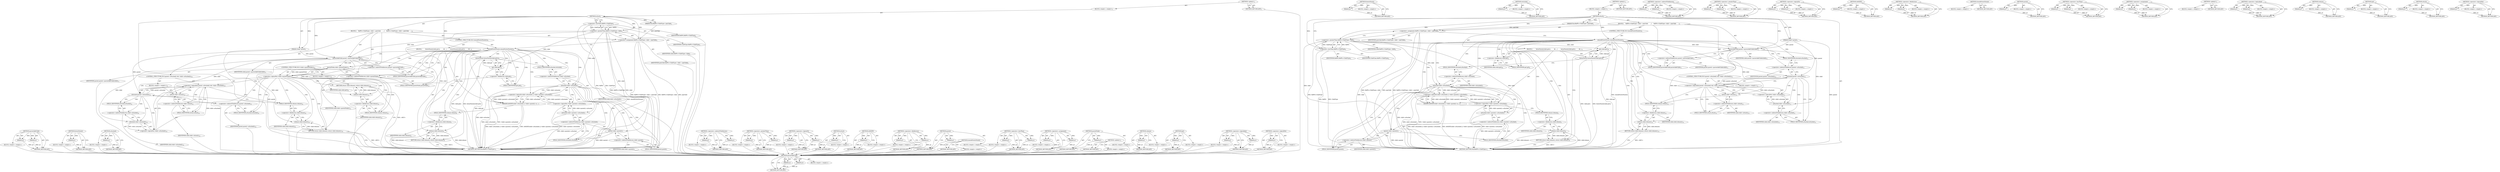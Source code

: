digraph "&lt;operator&gt;.logicalNot" {
vulnerable_152 [label=<(METHOD,parserAddChild)>];
vulnerable_153 [label=<(PARAM,p1)>];
vulnerable_154 [label=<(PARAM,p2)>];
vulnerable_155 [label=<(BLOCK,&lt;empty&gt;,&lt;empty&gt;)>];
vulnerable_156 [label=<(METHOD_RETURN,ANY)>];
vulnerable_109 [label=<(METHOD,fosterParent)>];
vulnerable_110 [label=<(PARAM,p1)>];
vulnerable_111 [label=<(BLOCK,&lt;empty&gt;,&lt;empty&gt;)>];
vulnerable_112 [label=<(METHOD_RETURN,ANY)>];
vulnerable_131 [label=<(METHOD,attached)>];
vulnerable_132 [label=<(PARAM,p1)>];
vulnerable_133 [label=<(BLOCK,&lt;empty&gt;,&lt;empty&gt;)>];
vulnerable_134 [label=<(METHOD_RETURN,ANY)>];
vulnerable_6 [label=<(METHOD,&lt;global&gt;)<SUB>1</SUB>>];
vulnerable_7 [label=<(BLOCK,&lt;empty&gt;,&lt;empty&gt;)<SUB>1</SUB>>];
vulnerable_8 [label=<(METHOD,attach)<SUB>1</SUB>>];
vulnerable_9 [label=<(PARAM,Node* parent)<SUB>1</SUB>>];
vulnerable_10 [label=<(PARAM,PassRefPtr&lt;ChildType&gt; prpChild)<SUB>1</SUB>>];
vulnerable_11 [label=<(BLOCK,{
    RefPtr&lt;ChildType&gt; child = prpChild;

    ...,{
    RefPtr&lt;ChildType&gt; child = prpChild;

    ...)<SUB>2</SUB>>];
vulnerable_12 [label=<(&lt;operator&gt;.assignment,RefPtr&lt;ChildType&gt; child = prpChild)<SUB>3</SUB>>];
vulnerable_13 [label=<(&lt;operator&gt;.greaterThan,RefPtr&lt;ChildType&gt; child)<SUB>3</SUB>>];
vulnerable_14 [label=<(&lt;operator&gt;.lessThan,RefPtr&lt;ChildType)<SUB>3</SUB>>];
vulnerable_15 [label=<(IDENTIFIER,RefPtr,RefPtr&lt;ChildType)<SUB>3</SUB>>];
vulnerable_16 [label=<(IDENTIFIER,ChildType,RefPtr&lt;ChildType)<SUB>3</SUB>>];
vulnerable_17 [label=<(IDENTIFIER,child,RefPtr&lt;ChildType&gt; child)<SUB>3</SUB>>];
vulnerable_18 [label=<(IDENTIFIER,prpChild,RefPtr&lt;ChildType&gt; child = prpChild)<SUB>3</SUB>>];
vulnerable_19 [label=<(CONTROL_STRUCTURE,IF,if (shouldFosterParent()))<SUB>5</SUB>>];
vulnerable_20 [label=<(shouldFosterParent,shouldFosterParent())<SUB>5</SUB>>];
vulnerable_21 [label=<(BLOCK,{
        fosterParent(child.get());
        AS...,{
        fosterParent(child.get());
        AS...)<SUB>5</SUB>>];
vulnerable_22 [label=<(fosterParent,fosterParent(child.get()))<SUB>6</SUB>>];
vulnerable_23 [label=<(get,child.get())<SUB>6</SUB>>];
vulnerable_24 [label=<(&lt;operator&gt;.fieldAccess,child.get)<SUB>6</SUB>>];
vulnerable_25 [label=<(IDENTIFIER,child,child.get())<SUB>6</SUB>>];
vulnerable_26 [label=<(FIELD_IDENTIFIER,get,get)<SUB>6</SUB>>];
vulnerable_27 [label=<(ASSERT,ASSERT(child-&gt;attached() || !child-&gt;parent()-&gt;a...)<SUB>7</SUB>>];
vulnerable_28 [label=<(&lt;operator&gt;.logicalOr,child-&gt;attached() || !child-&gt;parent()-&gt;attached())<SUB>7</SUB>>];
vulnerable_29 [label=<(attached,child-&gt;attached())<SUB>7</SUB>>];
vulnerable_30 [label=<(&lt;operator&gt;.indirectFieldAccess,child-&gt;attached)<SUB>7</SUB>>];
vulnerable_31 [label=<(IDENTIFIER,child,child-&gt;attached())<SUB>7</SUB>>];
vulnerable_32 [label=<(FIELD_IDENTIFIER,attached,attached)<SUB>7</SUB>>];
vulnerable_33 [label=<(&lt;operator&gt;.logicalNot,!child-&gt;parent()-&gt;attached())<SUB>7</SUB>>];
vulnerable_34 [label=<(attached,child-&gt;parent()-&gt;attached())<SUB>7</SUB>>];
vulnerable_35 [label=<(&lt;operator&gt;.indirectFieldAccess,child-&gt;parent()-&gt;attached)<SUB>7</SUB>>];
vulnerable_36 [label=<(parent,child-&gt;parent())<SUB>7</SUB>>];
vulnerable_37 [label=<(&lt;operator&gt;.indirectFieldAccess,child-&gt;parent)<SUB>7</SUB>>];
vulnerable_38 [label=<(IDENTIFIER,child,child-&gt;parent())<SUB>7</SUB>>];
vulnerable_39 [label=<(FIELD_IDENTIFIER,parent,parent)<SUB>7</SUB>>];
vulnerable_40 [label=<(FIELD_IDENTIFIER,attached,attached)<SUB>7</SUB>>];
vulnerable_41 [label=<(RETURN,return child.release();,return child.release();)<SUB>8</SUB>>];
vulnerable_42 [label=<(release,child.release())<SUB>8</SUB>>];
vulnerable_43 [label=<(&lt;operator&gt;.fieldAccess,child.release)<SUB>8</SUB>>];
vulnerable_44 [label=<(IDENTIFIER,child,child.release())<SUB>8</SUB>>];
vulnerable_45 [label=<(FIELD_IDENTIFIER,release,release)<SUB>8</SUB>>];
vulnerable_46 [label=<(parserAddChild,parent-&gt;parserAddChild(child))<SUB>11</SUB>>];
vulnerable_47 [label=<(&lt;operator&gt;.indirectFieldAccess,parent-&gt;parserAddChild)<SUB>11</SUB>>];
vulnerable_48 [label=<(IDENTIFIER,parent,parent-&gt;parserAddChild(child))<SUB>11</SUB>>];
vulnerable_49 [label=<(FIELD_IDENTIFIER,parserAddChild,parserAddChild)<SUB>11</SUB>>];
vulnerable_50 [label=<(IDENTIFIER,child,parent-&gt;parserAddChild(child))<SUB>11</SUB>>];
vulnerable_51 [label=<(CONTROL_STRUCTURE,IF,if (parent-&gt;attached() &amp;&amp; !child-&gt;attached()))<SUB>12</SUB>>];
vulnerable_52 [label=<(&lt;operator&gt;.logicalAnd,parent-&gt;attached() &amp;&amp; !child-&gt;attached())<SUB>12</SUB>>];
vulnerable_53 [label=<(attached,parent-&gt;attached())<SUB>12</SUB>>];
vulnerable_54 [label=<(&lt;operator&gt;.indirectFieldAccess,parent-&gt;attached)<SUB>12</SUB>>];
vulnerable_55 [label=<(IDENTIFIER,parent,parent-&gt;attached())<SUB>12</SUB>>];
vulnerable_56 [label=<(FIELD_IDENTIFIER,attached,attached)<SUB>12</SUB>>];
vulnerable_57 [label=<(&lt;operator&gt;.logicalNot,!child-&gt;attached())<SUB>12</SUB>>];
vulnerable_58 [label=<(attached,child-&gt;attached())<SUB>12</SUB>>];
vulnerable_59 [label=<(&lt;operator&gt;.indirectFieldAccess,child-&gt;attached)<SUB>12</SUB>>];
vulnerable_60 [label=<(IDENTIFIER,child,child-&gt;attached())<SUB>12</SUB>>];
vulnerable_61 [label=<(FIELD_IDENTIFIER,attached,attached)<SUB>12</SUB>>];
vulnerable_62 [label=<(BLOCK,&lt;empty&gt;,&lt;empty&gt;)<SUB>13</SUB>>];
vulnerable_63 [label=<(attach,child-&gt;attach())<SUB>13</SUB>>];
vulnerable_64 [label=<(&lt;operator&gt;.indirectFieldAccess,child-&gt;attach)<SUB>13</SUB>>];
vulnerable_65 [label=<(IDENTIFIER,child,child-&gt;attach())<SUB>13</SUB>>];
vulnerable_66 [label=<(FIELD_IDENTIFIER,attach,attach)<SUB>13</SUB>>];
vulnerable_67 [label=<(RETURN,return child.release();,return child.release();)<SUB>14</SUB>>];
vulnerable_68 [label=<(release,child.release())<SUB>14</SUB>>];
vulnerable_69 [label=<(&lt;operator&gt;.fieldAccess,child.release)<SUB>14</SUB>>];
vulnerable_70 [label=<(IDENTIFIER,child,child.release())<SUB>14</SUB>>];
vulnerable_71 [label=<(FIELD_IDENTIFIER,release,release)<SUB>14</SUB>>];
vulnerable_72 [label=<(METHOD_RETURN,PassRefPtr&lt;ChildType&gt;)<SUB>1</SUB>>];
vulnerable_74 [label=<(METHOD_RETURN,ANY)<SUB>1</SUB>>];
vulnerable_135 [label=<(METHOD,&lt;operator&gt;.indirectFieldAccess)>];
vulnerable_136 [label=<(PARAM,p1)>];
vulnerable_137 [label=<(PARAM,p2)>];
vulnerable_138 [label=<(BLOCK,&lt;empty&gt;,&lt;empty&gt;)>];
vulnerable_139 [label=<(METHOD_RETURN,ANY)>];
vulnerable_96 [label=<(METHOD,&lt;operator&gt;.greaterThan)>];
vulnerable_97 [label=<(PARAM,p1)>];
vulnerable_98 [label=<(PARAM,p2)>];
vulnerable_99 [label=<(BLOCK,&lt;empty&gt;,&lt;empty&gt;)>];
vulnerable_100 [label=<(METHOD_RETURN,ANY)>];
vulnerable_126 [label=<(METHOD,&lt;operator&gt;.logicalOr)>];
vulnerable_127 [label=<(PARAM,p1)>];
vulnerable_128 [label=<(PARAM,p2)>];
vulnerable_129 [label=<(BLOCK,&lt;empty&gt;,&lt;empty&gt;)>];
vulnerable_130 [label=<(METHOD_RETURN,ANY)>];
vulnerable_122 [label=<(METHOD,ASSERT)>];
vulnerable_123 [label=<(PARAM,p1)>];
vulnerable_124 [label=<(BLOCK,&lt;empty&gt;,&lt;empty&gt;)>];
vulnerable_125 [label=<(METHOD_RETURN,ANY)>];
vulnerable_117 [label=<(METHOD,&lt;operator&gt;.fieldAccess)>];
vulnerable_118 [label=<(PARAM,p1)>];
vulnerable_119 [label=<(PARAM,p2)>];
vulnerable_120 [label=<(BLOCK,&lt;empty&gt;,&lt;empty&gt;)>];
vulnerable_121 [label=<(METHOD_RETURN,ANY)>];
vulnerable_106 [label=<(METHOD,shouldFosterParent)>];
vulnerable_107 [label=<(BLOCK,&lt;empty&gt;,&lt;empty&gt;)>];
vulnerable_108 [label=<(METHOD_RETURN,ANY)>];
vulnerable_144 [label=<(METHOD,parent)>];
vulnerable_145 [label=<(PARAM,p1)>];
vulnerable_146 [label=<(BLOCK,&lt;empty&gt;,&lt;empty&gt;)>];
vulnerable_147 [label=<(METHOD_RETURN,ANY)>];
vulnerable_101 [label=<(METHOD,&lt;operator&gt;.lessThan)>];
vulnerable_102 [label=<(PARAM,p1)>];
vulnerable_103 [label=<(PARAM,p2)>];
vulnerable_104 [label=<(BLOCK,&lt;empty&gt;,&lt;empty&gt;)>];
vulnerable_105 [label=<(METHOD_RETURN,ANY)>];
vulnerable_91 [label=<(METHOD,&lt;operator&gt;.assignment)>];
vulnerable_92 [label=<(PARAM,p1)>];
vulnerable_93 [label=<(PARAM,p2)>];
vulnerable_94 [label=<(BLOCK,&lt;empty&gt;,&lt;empty&gt;)>];
vulnerable_95 [label=<(METHOD_RETURN,ANY)>];
vulnerable_85 [label=<(METHOD,&lt;global&gt;)<SUB>1</SUB>>];
vulnerable_86 [label=<(BLOCK,&lt;empty&gt;,&lt;empty&gt;)>];
vulnerable_87 [label=<(METHOD_RETURN,ANY)>];
vulnerable_157 [label=<(METHOD,&lt;operator&gt;.logicalAnd)>];
vulnerable_158 [label=<(PARAM,p1)>];
vulnerable_159 [label=<(PARAM,p2)>];
vulnerable_160 [label=<(BLOCK,&lt;empty&gt;,&lt;empty&gt;)>];
vulnerable_161 [label=<(METHOD_RETURN,ANY)>];
vulnerable_148 [label=<(METHOD,release)>];
vulnerable_149 [label=<(PARAM,p1)>];
vulnerable_150 [label=<(BLOCK,&lt;empty&gt;,&lt;empty&gt;)>];
vulnerable_151 [label=<(METHOD_RETURN,ANY)>];
vulnerable_113 [label=<(METHOD,get)>];
vulnerable_114 [label=<(PARAM,p1)>];
vulnerable_115 [label=<(BLOCK,&lt;empty&gt;,&lt;empty&gt;)>];
vulnerable_116 [label=<(METHOD_RETURN,ANY)>];
vulnerable_162 [label=<(METHOD,attach)>];
vulnerable_163 [label=<(PARAM,p1)>];
vulnerable_164 [label=<(BLOCK,&lt;empty&gt;,&lt;empty&gt;)>];
vulnerable_165 [label=<(METHOD_RETURN,ANY)>];
vulnerable_140 [label=<(METHOD,&lt;operator&gt;.logicalNot)>];
vulnerable_141 [label=<(PARAM,p1)>];
vulnerable_142 [label=<(BLOCK,&lt;empty&gt;,&lt;empty&gt;)>];
vulnerable_143 [label=<(METHOD_RETURN,ANY)>];
fixed_164 [label=<(METHOD,parserAddChild)>];
fixed_165 [label=<(PARAM,p1)>];
fixed_166 [label=<(PARAM,p2)>];
fixed_167 [label=<(BLOCK,&lt;empty&gt;,&lt;empty&gt;)>];
fixed_168 [label=<(METHOD_RETURN,ANY)>];
fixed_121 [label=<(METHOD,fosterParent)>];
fixed_122 [label=<(PARAM,p1)>];
fixed_123 [label=<(BLOCK,&lt;empty&gt;,&lt;empty&gt;)>];
fixed_124 [label=<(METHOD_RETURN,ANY)>];
fixed_143 [label=<(METHOD,attached)>];
fixed_144 [label=<(PARAM,p1)>];
fixed_145 [label=<(BLOCK,&lt;empty&gt;,&lt;empty&gt;)>];
fixed_146 [label=<(METHOD_RETURN,ANY)>];
fixed_6 [label=<(METHOD,&lt;global&gt;)<SUB>1</SUB>>];
fixed_7 [label=<(BLOCK,&lt;empty&gt;,&lt;empty&gt;)<SUB>1</SUB>>];
fixed_8 [label=<(METHOD,attach)<SUB>1</SUB>>];
fixed_9 [label=<(PARAM,Node* parent)<SUB>1</SUB>>];
fixed_10 [label=<(PARAM,PassRefPtr&lt;ChildType&gt; prpChild)<SUB>1</SUB>>];
fixed_11 [label=<(BLOCK,{
    RefPtr&lt;ChildType&gt; child = prpChild;

    ...,{
    RefPtr&lt;ChildType&gt; child = prpChild;

    ...)<SUB>2</SUB>>];
fixed_12 [label=<(&lt;operator&gt;.assignment,RefPtr&lt;ChildType&gt; child = prpChild)<SUB>3</SUB>>];
fixed_13 [label=<(&lt;operator&gt;.greaterThan,RefPtr&lt;ChildType&gt; child)<SUB>3</SUB>>];
fixed_14 [label=<(&lt;operator&gt;.lessThan,RefPtr&lt;ChildType)<SUB>3</SUB>>];
fixed_15 [label=<(IDENTIFIER,RefPtr,RefPtr&lt;ChildType)<SUB>3</SUB>>];
fixed_16 [label=<(IDENTIFIER,ChildType,RefPtr&lt;ChildType)<SUB>3</SUB>>];
fixed_17 [label=<(IDENTIFIER,child,RefPtr&lt;ChildType&gt; child)<SUB>3</SUB>>];
fixed_18 [label=<(IDENTIFIER,prpChild,RefPtr&lt;ChildType&gt; child = prpChild)<SUB>3</SUB>>];
fixed_19 [label=<(CONTROL_STRUCTURE,IF,if (shouldFosterParent()))<SUB>5</SUB>>];
fixed_20 [label=<(shouldFosterParent,shouldFosterParent())<SUB>5</SUB>>];
fixed_21 [label=<(BLOCK,{
        fosterParent(child.get());
        AS...,{
        fosterParent(child.get());
        AS...)<SUB>5</SUB>>];
fixed_22 [label=<(fosterParent,fosterParent(child.get()))<SUB>6</SUB>>];
fixed_23 [label=<(get,child.get())<SUB>6</SUB>>];
fixed_24 [label=<(&lt;operator&gt;.fieldAccess,child.get)<SUB>6</SUB>>];
fixed_25 [label=<(IDENTIFIER,child,child.get())<SUB>6</SUB>>];
fixed_26 [label=<(FIELD_IDENTIFIER,get,get)<SUB>6</SUB>>];
fixed_27 [label=<(ASSERT,ASSERT(child-&gt;attached() || !child-&gt;parent()-&gt;a...)<SUB>7</SUB>>];
fixed_28 [label=<(&lt;operator&gt;.logicalOr,child-&gt;attached() || !child-&gt;parent()-&gt;attached())<SUB>7</SUB>>];
fixed_29 [label=<(attached,child-&gt;attached())<SUB>7</SUB>>];
fixed_30 [label=<(&lt;operator&gt;.indirectFieldAccess,child-&gt;attached)<SUB>7</SUB>>];
fixed_31 [label=<(IDENTIFIER,child,child-&gt;attached())<SUB>7</SUB>>];
fixed_32 [label=<(FIELD_IDENTIFIER,attached,attached)<SUB>7</SUB>>];
fixed_33 [label=<(&lt;operator&gt;.logicalNot,!child-&gt;parent()-&gt;attached())<SUB>7</SUB>>];
fixed_34 [label=<(attached,child-&gt;parent()-&gt;attached())<SUB>7</SUB>>];
fixed_35 [label=<(&lt;operator&gt;.indirectFieldAccess,child-&gt;parent()-&gt;attached)<SUB>7</SUB>>];
fixed_36 [label=<(parent,child-&gt;parent())<SUB>7</SUB>>];
fixed_37 [label=<(&lt;operator&gt;.indirectFieldAccess,child-&gt;parent)<SUB>7</SUB>>];
fixed_38 [label=<(IDENTIFIER,child,child-&gt;parent())<SUB>7</SUB>>];
fixed_39 [label=<(FIELD_IDENTIFIER,parent,parent)<SUB>7</SUB>>];
fixed_40 [label=<(FIELD_IDENTIFIER,attached,attached)<SUB>7</SUB>>];
fixed_41 [label=<(RETURN,return child.release();,return child.release();)<SUB>8</SUB>>];
fixed_42 [label=<(release,child.release())<SUB>8</SUB>>];
fixed_43 [label=<(&lt;operator&gt;.fieldAccess,child.release)<SUB>8</SUB>>];
fixed_44 [label=<(IDENTIFIER,child,child.release())<SUB>8</SUB>>];
fixed_45 [label=<(FIELD_IDENTIFIER,release,release)<SUB>8</SUB>>];
fixed_46 [label=<(parserAddChild,parent-&gt;parserAddChild(child))<SUB>11</SUB>>];
fixed_47 [label=<(&lt;operator&gt;.indirectFieldAccess,parent-&gt;parserAddChild)<SUB>11</SUB>>];
fixed_48 [label=<(IDENTIFIER,parent,parent-&gt;parserAddChild(child))<SUB>11</SUB>>];
fixed_49 [label=<(FIELD_IDENTIFIER,parserAddChild,parserAddChild)<SUB>11</SUB>>];
fixed_50 [label=<(IDENTIFIER,child,parent-&gt;parserAddChild(child))<SUB>11</SUB>>];
fixed_51 [label=<(CONTROL_STRUCTURE,IF,if (!child-&gt;parentNode()))<SUB>15</SUB>>];
fixed_52 [label=<(&lt;operator&gt;.logicalNot,!child-&gt;parentNode())<SUB>15</SUB>>];
fixed_53 [label=<(parentNode,child-&gt;parentNode())<SUB>15</SUB>>];
fixed_54 [label=<(&lt;operator&gt;.indirectFieldAccess,child-&gt;parentNode)<SUB>15</SUB>>];
fixed_55 [label=<(IDENTIFIER,child,child-&gt;parentNode())<SUB>15</SUB>>];
fixed_56 [label=<(FIELD_IDENTIFIER,parentNode,parentNode)<SUB>15</SUB>>];
fixed_57 [label=<(BLOCK,&lt;empty&gt;,&lt;empty&gt;)<SUB>16</SUB>>];
fixed_58 [label=<(RETURN,return child.release();,return child.release();)<SUB>16</SUB>>];
fixed_59 [label=<(release,child.release())<SUB>16</SUB>>];
fixed_60 [label=<(&lt;operator&gt;.fieldAccess,child.release)<SUB>16</SUB>>];
fixed_61 [label=<(IDENTIFIER,child,child.release())<SUB>16</SUB>>];
fixed_62 [label=<(FIELD_IDENTIFIER,release,release)<SUB>16</SUB>>];
fixed_63 [label=<(CONTROL_STRUCTURE,IF,if (parent-&gt;attached() &amp;&amp; !child-&gt;attached()))<SUB>18</SUB>>];
fixed_64 [label=<(&lt;operator&gt;.logicalAnd,parent-&gt;attached() &amp;&amp; !child-&gt;attached())<SUB>18</SUB>>];
fixed_65 [label=<(attached,parent-&gt;attached())<SUB>18</SUB>>];
fixed_66 [label=<(&lt;operator&gt;.indirectFieldAccess,parent-&gt;attached)<SUB>18</SUB>>];
fixed_67 [label=<(IDENTIFIER,parent,parent-&gt;attached())<SUB>18</SUB>>];
fixed_68 [label=<(FIELD_IDENTIFIER,attached,attached)<SUB>18</SUB>>];
fixed_69 [label=<(&lt;operator&gt;.logicalNot,!child-&gt;attached())<SUB>18</SUB>>];
fixed_70 [label=<(attached,child-&gt;attached())<SUB>18</SUB>>];
fixed_71 [label=<(&lt;operator&gt;.indirectFieldAccess,child-&gt;attached)<SUB>18</SUB>>];
fixed_72 [label=<(IDENTIFIER,child,child-&gt;attached())<SUB>18</SUB>>];
fixed_73 [label=<(FIELD_IDENTIFIER,attached,attached)<SUB>18</SUB>>];
fixed_74 [label=<(BLOCK,&lt;empty&gt;,&lt;empty&gt;)<SUB>19</SUB>>];
fixed_75 [label=<(attach,child-&gt;attach())<SUB>19</SUB>>];
fixed_76 [label=<(&lt;operator&gt;.indirectFieldAccess,child-&gt;attach)<SUB>19</SUB>>];
fixed_77 [label=<(IDENTIFIER,child,child-&gt;attach())<SUB>19</SUB>>];
fixed_78 [label=<(FIELD_IDENTIFIER,attach,attach)<SUB>19</SUB>>];
fixed_79 [label=<(RETURN,return child.release();,return child.release();)<SUB>20</SUB>>];
fixed_80 [label=<(release,child.release())<SUB>20</SUB>>];
fixed_81 [label=<(&lt;operator&gt;.fieldAccess,child.release)<SUB>20</SUB>>];
fixed_82 [label=<(IDENTIFIER,child,child.release())<SUB>20</SUB>>];
fixed_83 [label=<(FIELD_IDENTIFIER,release,release)<SUB>20</SUB>>];
fixed_84 [label=<(METHOD_RETURN,PassRefPtr&lt;ChildType&gt;)<SUB>1</SUB>>];
fixed_86 [label=<(METHOD_RETURN,ANY)<SUB>1</SUB>>];
fixed_147 [label=<(METHOD,&lt;operator&gt;.indirectFieldAccess)>];
fixed_148 [label=<(PARAM,p1)>];
fixed_149 [label=<(PARAM,p2)>];
fixed_150 [label=<(BLOCK,&lt;empty&gt;,&lt;empty&gt;)>];
fixed_151 [label=<(METHOD_RETURN,ANY)>];
fixed_108 [label=<(METHOD,&lt;operator&gt;.greaterThan)>];
fixed_109 [label=<(PARAM,p1)>];
fixed_110 [label=<(PARAM,p2)>];
fixed_111 [label=<(BLOCK,&lt;empty&gt;,&lt;empty&gt;)>];
fixed_112 [label=<(METHOD_RETURN,ANY)>];
fixed_138 [label=<(METHOD,&lt;operator&gt;.logicalOr)>];
fixed_139 [label=<(PARAM,p1)>];
fixed_140 [label=<(PARAM,p2)>];
fixed_141 [label=<(BLOCK,&lt;empty&gt;,&lt;empty&gt;)>];
fixed_142 [label=<(METHOD_RETURN,ANY)>];
fixed_178 [label=<(METHOD,attach)>];
fixed_179 [label=<(PARAM,p1)>];
fixed_180 [label=<(BLOCK,&lt;empty&gt;,&lt;empty&gt;)>];
fixed_181 [label=<(METHOD_RETURN,ANY)>];
fixed_134 [label=<(METHOD,ASSERT)>];
fixed_135 [label=<(PARAM,p1)>];
fixed_136 [label=<(BLOCK,&lt;empty&gt;,&lt;empty&gt;)>];
fixed_137 [label=<(METHOD_RETURN,ANY)>];
fixed_129 [label=<(METHOD,&lt;operator&gt;.fieldAccess)>];
fixed_130 [label=<(PARAM,p1)>];
fixed_131 [label=<(PARAM,p2)>];
fixed_132 [label=<(BLOCK,&lt;empty&gt;,&lt;empty&gt;)>];
fixed_133 [label=<(METHOD_RETURN,ANY)>];
fixed_118 [label=<(METHOD,shouldFosterParent)>];
fixed_119 [label=<(BLOCK,&lt;empty&gt;,&lt;empty&gt;)>];
fixed_120 [label=<(METHOD_RETURN,ANY)>];
fixed_156 [label=<(METHOD,parent)>];
fixed_157 [label=<(PARAM,p1)>];
fixed_158 [label=<(BLOCK,&lt;empty&gt;,&lt;empty&gt;)>];
fixed_159 [label=<(METHOD_RETURN,ANY)>];
fixed_113 [label=<(METHOD,&lt;operator&gt;.lessThan)>];
fixed_114 [label=<(PARAM,p1)>];
fixed_115 [label=<(PARAM,p2)>];
fixed_116 [label=<(BLOCK,&lt;empty&gt;,&lt;empty&gt;)>];
fixed_117 [label=<(METHOD_RETURN,ANY)>];
fixed_103 [label=<(METHOD,&lt;operator&gt;.assignment)>];
fixed_104 [label=<(PARAM,p1)>];
fixed_105 [label=<(PARAM,p2)>];
fixed_106 [label=<(BLOCK,&lt;empty&gt;,&lt;empty&gt;)>];
fixed_107 [label=<(METHOD_RETURN,ANY)>];
fixed_97 [label=<(METHOD,&lt;global&gt;)<SUB>1</SUB>>];
fixed_98 [label=<(BLOCK,&lt;empty&gt;,&lt;empty&gt;)>];
fixed_99 [label=<(METHOD_RETURN,ANY)>];
fixed_169 [label=<(METHOD,parentNode)>];
fixed_170 [label=<(PARAM,p1)>];
fixed_171 [label=<(BLOCK,&lt;empty&gt;,&lt;empty&gt;)>];
fixed_172 [label=<(METHOD_RETURN,ANY)>];
fixed_160 [label=<(METHOD,release)>];
fixed_161 [label=<(PARAM,p1)>];
fixed_162 [label=<(BLOCK,&lt;empty&gt;,&lt;empty&gt;)>];
fixed_163 [label=<(METHOD_RETURN,ANY)>];
fixed_125 [label=<(METHOD,get)>];
fixed_126 [label=<(PARAM,p1)>];
fixed_127 [label=<(BLOCK,&lt;empty&gt;,&lt;empty&gt;)>];
fixed_128 [label=<(METHOD_RETURN,ANY)>];
fixed_173 [label=<(METHOD,&lt;operator&gt;.logicalAnd)>];
fixed_174 [label=<(PARAM,p1)>];
fixed_175 [label=<(PARAM,p2)>];
fixed_176 [label=<(BLOCK,&lt;empty&gt;,&lt;empty&gt;)>];
fixed_177 [label=<(METHOD_RETURN,ANY)>];
fixed_152 [label=<(METHOD,&lt;operator&gt;.logicalNot)>];
fixed_153 [label=<(PARAM,p1)>];
fixed_154 [label=<(BLOCK,&lt;empty&gt;,&lt;empty&gt;)>];
fixed_155 [label=<(METHOD_RETURN,ANY)>];
vulnerable_152 -> vulnerable_153  [key=0, label="AST: "];
vulnerable_152 -> vulnerable_153  [key=1, label="DDG: "];
vulnerable_152 -> vulnerable_155  [key=0, label="AST: "];
vulnerable_152 -> vulnerable_154  [key=0, label="AST: "];
vulnerable_152 -> vulnerable_154  [key=1, label="DDG: "];
vulnerable_152 -> vulnerable_156  [key=0, label="AST: "];
vulnerable_152 -> vulnerable_156  [key=1, label="CFG: "];
vulnerable_153 -> vulnerable_156  [key=0, label="DDG: p1"];
vulnerable_154 -> vulnerable_156  [key=0, label="DDG: p2"];
vulnerable_109 -> vulnerable_110  [key=0, label="AST: "];
vulnerable_109 -> vulnerable_110  [key=1, label="DDG: "];
vulnerable_109 -> vulnerable_111  [key=0, label="AST: "];
vulnerable_109 -> vulnerable_112  [key=0, label="AST: "];
vulnerable_109 -> vulnerable_112  [key=1, label="CFG: "];
vulnerable_110 -> vulnerable_112  [key=0, label="DDG: p1"];
vulnerable_131 -> vulnerable_132  [key=0, label="AST: "];
vulnerable_131 -> vulnerable_132  [key=1, label="DDG: "];
vulnerable_131 -> vulnerable_133  [key=0, label="AST: "];
vulnerable_131 -> vulnerable_134  [key=0, label="AST: "];
vulnerable_131 -> vulnerable_134  [key=1, label="CFG: "];
vulnerable_132 -> vulnerable_134  [key=0, label="DDG: p1"];
vulnerable_6 -> vulnerable_7  [key=0, label="AST: "];
vulnerable_6 -> vulnerable_74  [key=0, label="AST: "];
vulnerable_6 -> vulnerable_74  [key=1, label="CFG: "];
vulnerable_7 -> vulnerable_8  [key=0, label="AST: "];
vulnerable_8 -> vulnerable_9  [key=0, label="AST: "];
vulnerable_8 -> vulnerable_9  [key=1, label="DDG: "];
vulnerable_8 -> vulnerable_10  [key=0, label="AST: "];
vulnerable_8 -> vulnerable_10  [key=1, label="DDG: "];
vulnerable_8 -> vulnerable_11  [key=0, label="AST: "];
vulnerable_8 -> vulnerable_72  [key=0, label="AST: "];
vulnerable_8 -> vulnerable_14  [key=0, label="CFG: "];
vulnerable_8 -> vulnerable_14  [key=1, label="DDG: "];
vulnerable_8 -> vulnerable_12  [key=0, label="DDG: "];
vulnerable_8 -> vulnerable_20  [key=0, label="DDG: "];
vulnerable_8 -> vulnerable_46  [key=0, label="DDG: "];
vulnerable_8 -> vulnerable_13  [key=0, label="DDG: "];
vulnerable_9 -> vulnerable_72  [key=0, label="DDG: parent"];
vulnerable_9 -> vulnerable_46  [key=0, label="DDG: parent"];
vulnerable_9 -> vulnerable_53  [key=0, label="DDG: parent"];
vulnerable_10 -> vulnerable_12  [key=0, label="DDG: prpChild"];
vulnerable_11 -> vulnerable_12  [key=0, label="AST: "];
vulnerable_11 -> vulnerable_19  [key=0, label="AST: "];
vulnerable_11 -> vulnerable_46  [key=0, label="AST: "];
vulnerable_11 -> vulnerable_51  [key=0, label="AST: "];
vulnerable_11 -> vulnerable_67  [key=0, label="AST: "];
vulnerable_12 -> vulnerable_13  [key=0, label="AST: "];
vulnerable_12 -> vulnerable_18  [key=0, label="AST: "];
vulnerable_12 -> vulnerable_20  [key=0, label="CFG: "];
vulnerable_12 -> vulnerable_72  [key=0, label="DDG: RefPtr&lt;ChildType&gt; child"];
vulnerable_12 -> vulnerable_72  [key=1, label="DDG: prpChild"];
vulnerable_12 -> vulnerable_72  [key=2, label="DDG: RefPtr&lt;ChildType&gt; child = prpChild"];
vulnerable_13 -> vulnerable_14  [key=0, label="AST: "];
vulnerable_13 -> vulnerable_17  [key=0, label="AST: "];
vulnerable_13 -> vulnerable_12  [key=0, label="CFG: "];
vulnerable_13 -> vulnerable_72  [key=0, label="DDG: RefPtr&lt;ChildType"];
vulnerable_13 -> vulnerable_72  [key=1, label="DDG: child"];
vulnerable_13 -> vulnerable_46  [key=0, label="DDG: child"];
vulnerable_13 -> vulnerable_23  [key=0, label="DDG: child"];
vulnerable_13 -> vulnerable_42  [key=0, label="DDG: child"];
vulnerable_13 -> vulnerable_29  [key=0, label="DDG: child"];
vulnerable_13 -> vulnerable_36  [key=0, label="DDG: child"];
vulnerable_14 -> vulnerable_15  [key=0, label="AST: "];
vulnerable_14 -> vulnerable_16  [key=0, label="AST: "];
vulnerable_14 -> vulnerable_13  [key=0, label="CFG: "];
vulnerable_14 -> vulnerable_13  [key=1, label="DDG: RefPtr"];
vulnerable_14 -> vulnerable_13  [key=2, label="DDG: ChildType"];
vulnerable_14 -> vulnerable_72  [key=0, label="DDG: RefPtr"];
vulnerable_14 -> vulnerable_72  [key=1, label="DDG: ChildType"];
vulnerable_19 -> vulnerable_20  [key=0, label="AST: "];
vulnerable_19 -> vulnerable_21  [key=0, label="AST: "];
vulnerable_20 -> vulnerable_26  [key=0, label="CFG: "];
vulnerable_20 -> vulnerable_26  [key=1, label="CDG: "];
vulnerable_20 -> vulnerable_49  [key=0, label="CFG: "];
vulnerable_20 -> vulnerable_49  [key=1, label="CDG: "];
vulnerable_20 -> vulnerable_72  [key=0, label="DDG: shouldFosterParent()"];
vulnerable_20 -> vulnerable_47  [key=0, label="CDG: "];
vulnerable_20 -> vulnerable_30  [key=0, label="CDG: "];
vulnerable_20 -> vulnerable_32  [key=0, label="CDG: "];
vulnerable_20 -> vulnerable_68  [key=0, label="CDG: "];
vulnerable_20 -> vulnerable_42  [key=0, label="CDG: "];
vulnerable_20 -> vulnerable_28  [key=0, label="CDG: "];
vulnerable_20 -> vulnerable_52  [key=0, label="CDG: "];
vulnerable_20 -> vulnerable_46  [key=0, label="CDG: "];
vulnerable_20 -> vulnerable_56  [key=0, label="CDG: "];
vulnerable_20 -> vulnerable_69  [key=0, label="CDG: "];
vulnerable_20 -> vulnerable_22  [key=0, label="CDG: "];
vulnerable_20 -> vulnerable_67  [key=0, label="CDG: "];
vulnerable_20 -> vulnerable_45  [key=0, label="CDG: "];
vulnerable_20 -> vulnerable_27  [key=0, label="CDG: "];
vulnerable_20 -> vulnerable_29  [key=0, label="CDG: "];
vulnerable_20 -> vulnerable_54  [key=0, label="CDG: "];
vulnerable_20 -> vulnerable_43  [key=0, label="CDG: "];
vulnerable_20 -> vulnerable_24  [key=0, label="CDG: "];
vulnerable_20 -> vulnerable_23  [key=0, label="CDG: "];
vulnerable_20 -> vulnerable_71  [key=0, label="CDG: "];
vulnerable_20 -> vulnerable_53  [key=0, label="CDG: "];
vulnerable_20 -> vulnerable_41  [key=0, label="CDG: "];
vulnerable_21 -> vulnerable_22  [key=0, label="AST: "];
vulnerable_21 -> vulnerable_27  [key=0, label="AST: "];
vulnerable_21 -> vulnerable_41  [key=0, label="AST: "];
vulnerable_22 -> vulnerable_23  [key=0, label="AST: "];
vulnerable_22 -> vulnerable_32  [key=0, label="CFG: "];
vulnerable_22 -> vulnerable_72  [key=0, label="DDG: child.get()"];
vulnerable_22 -> vulnerable_72  [key=1, label="DDG: fosterParent(child.get())"];
vulnerable_23 -> vulnerable_24  [key=0, label="AST: "];
vulnerable_23 -> vulnerable_22  [key=0, label="CFG: "];
vulnerable_23 -> vulnerable_22  [key=1, label="DDG: child.get"];
vulnerable_23 -> vulnerable_72  [key=0, label="DDG: child.get"];
vulnerable_24 -> vulnerable_25  [key=0, label="AST: "];
vulnerable_24 -> vulnerable_26  [key=0, label="AST: "];
vulnerable_24 -> vulnerable_23  [key=0, label="CFG: "];
vulnerable_26 -> vulnerable_24  [key=0, label="CFG: "];
vulnerable_27 -> vulnerable_28  [key=0, label="AST: "];
vulnerable_27 -> vulnerable_45  [key=0, label="CFG: "];
vulnerable_27 -> vulnerable_72  [key=0, label="DDG: child-&gt;attached() || !child-&gt;parent()-&gt;attached()"];
vulnerable_27 -> vulnerable_72  [key=1, label="DDG: ASSERT(child-&gt;attached() || !child-&gt;parent()-&gt;attached())"];
vulnerable_28 -> vulnerable_29  [key=0, label="AST: "];
vulnerable_28 -> vulnerable_33  [key=0, label="AST: "];
vulnerable_28 -> vulnerable_27  [key=0, label="CFG: "];
vulnerable_28 -> vulnerable_27  [key=1, label="DDG: child-&gt;attached()"];
vulnerable_28 -> vulnerable_27  [key=2, label="DDG: !child-&gt;parent()-&gt;attached()"];
vulnerable_28 -> vulnerable_72  [key=0, label="DDG: child-&gt;attached()"];
vulnerable_28 -> vulnerable_72  [key=1, label="DDG: !child-&gt;parent()-&gt;attached()"];
vulnerable_29 -> vulnerable_30  [key=0, label="AST: "];
vulnerable_29 -> vulnerable_28  [key=0, label="CFG: "];
vulnerable_29 -> vulnerable_28  [key=1, label="DDG: child-&gt;attached"];
vulnerable_29 -> vulnerable_39  [key=0, label="CFG: "];
vulnerable_29 -> vulnerable_39  [key=1, label="CDG: "];
vulnerable_29 -> vulnerable_72  [key=0, label="DDG: child-&gt;attached"];
vulnerable_29 -> vulnerable_34  [key=0, label="CDG: "];
vulnerable_29 -> vulnerable_37  [key=0, label="CDG: "];
vulnerable_29 -> vulnerable_40  [key=0, label="CDG: "];
vulnerable_29 -> vulnerable_35  [key=0, label="CDG: "];
vulnerable_29 -> vulnerable_33  [key=0, label="CDG: "];
vulnerable_29 -> vulnerable_36  [key=0, label="CDG: "];
vulnerable_30 -> vulnerable_31  [key=0, label="AST: "];
vulnerable_30 -> vulnerable_32  [key=0, label="AST: "];
vulnerable_30 -> vulnerable_29  [key=0, label="CFG: "];
vulnerable_32 -> vulnerable_30  [key=0, label="CFG: "];
vulnerable_33 -> vulnerable_34  [key=0, label="AST: "];
vulnerable_33 -> vulnerable_28  [key=0, label="CFG: "];
vulnerable_33 -> vulnerable_28  [key=1, label="DDG: child-&gt;parent()-&gt;attached()"];
vulnerable_33 -> vulnerable_72  [key=0, label="DDG: child-&gt;parent()-&gt;attached()"];
vulnerable_34 -> vulnerable_35  [key=0, label="AST: "];
vulnerable_34 -> vulnerable_33  [key=0, label="CFG: "];
vulnerable_34 -> vulnerable_33  [key=1, label="DDG: child-&gt;parent()-&gt;attached"];
vulnerable_34 -> vulnerable_72  [key=0, label="DDG: child-&gt;parent()-&gt;attached"];
vulnerable_35 -> vulnerable_36  [key=0, label="AST: "];
vulnerable_35 -> vulnerable_40  [key=0, label="AST: "];
vulnerable_35 -> vulnerable_34  [key=0, label="CFG: "];
vulnerable_36 -> vulnerable_37  [key=0, label="AST: "];
vulnerable_36 -> vulnerable_40  [key=0, label="CFG: "];
vulnerable_36 -> vulnerable_72  [key=0, label="DDG: child-&gt;parent"];
vulnerable_37 -> vulnerable_38  [key=0, label="AST: "];
vulnerable_37 -> vulnerable_39  [key=0, label="AST: "];
vulnerable_37 -> vulnerable_36  [key=0, label="CFG: "];
vulnerable_39 -> vulnerable_37  [key=0, label="CFG: "];
vulnerable_40 -> vulnerable_35  [key=0, label="CFG: "];
vulnerable_41 -> vulnerable_42  [key=0, label="AST: "];
vulnerable_41 -> vulnerable_72  [key=0, label="CFG: "];
vulnerable_41 -> vulnerable_72  [key=1, label="DDG: &lt;RET&gt;"];
vulnerable_42 -> vulnerable_43  [key=0, label="AST: "];
vulnerable_42 -> vulnerable_41  [key=0, label="CFG: "];
vulnerable_42 -> vulnerable_41  [key=1, label="DDG: child.release()"];
vulnerable_42 -> vulnerable_72  [key=0, label="DDG: child.release"];
vulnerable_42 -> vulnerable_72  [key=1, label="DDG: child.release()"];
vulnerable_43 -> vulnerable_44  [key=0, label="AST: "];
vulnerable_43 -> vulnerable_45  [key=0, label="AST: "];
vulnerable_43 -> vulnerable_42  [key=0, label="CFG: "];
vulnerable_45 -> vulnerable_43  [key=0, label="CFG: "];
vulnerable_46 -> vulnerable_47  [key=0, label="AST: "];
vulnerable_46 -> vulnerable_50  [key=0, label="AST: "];
vulnerable_46 -> vulnerable_56  [key=0, label="CFG: "];
vulnerable_46 -> vulnerable_68  [key=0, label="DDG: child"];
vulnerable_46 -> vulnerable_63  [key=0, label="DDG: child"];
vulnerable_46 -> vulnerable_58  [key=0, label="DDG: child"];
vulnerable_47 -> vulnerable_48  [key=0, label="AST: "];
vulnerable_47 -> vulnerable_49  [key=0, label="AST: "];
vulnerable_47 -> vulnerable_46  [key=0, label="CFG: "];
vulnerable_49 -> vulnerable_47  [key=0, label="CFG: "];
vulnerable_51 -> vulnerable_52  [key=0, label="AST: "];
vulnerable_51 -> vulnerable_62  [key=0, label="AST: "];
vulnerable_52 -> vulnerable_53  [key=0, label="AST: "];
vulnerable_52 -> vulnerable_57  [key=0, label="AST: "];
vulnerable_52 -> vulnerable_66  [key=0, label="CFG: "];
vulnerable_52 -> vulnerable_66  [key=1, label="CDG: "];
vulnerable_52 -> vulnerable_71  [key=0, label="CFG: "];
vulnerable_52 -> vulnerable_64  [key=0, label="CDG: "];
vulnerable_52 -> vulnerable_63  [key=0, label="CDG: "];
vulnerable_53 -> vulnerable_54  [key=0, label="AST: "];
vulnerable_53 -> vulnerable_52  [key=0, label="CFG: "];
vulnerable_53 -> vulnerable_52  [key=1, label="DDG: parent-&gt;attached"];
vulnerable_53 -> vulnerable_61  [key=0, label="CFG: "];
vulnerable_53 -> vulnerable_61  [key=1, label="CDG: "];
vulnerable_53 -> vulnerable_57  [key=0, label="CDG: "];
vulnerable_53 -> vulnerable_59  [key=0, label="CDG: "];
vulnerable_53 -> vulnerable_58  [key=0, label="CDG: "];
vulnerable_54 -> vulnerable_55  [key=0, label="AST: "];
vulnerable_54 -> vulnerable_56  [key=0, label="AST: "];
vulnerable_54 -> vulnerable_53  [key=0, label="CFG: "];
vulnerable_56 -> vulnerable_54  [key=0, label="CFG: "];
vulnerable_57 -> vulnerable_58  [key=0, label="AST: "];
vulnerable_57 -> vulnerable_52  [key=0, label="CFG: "];
vulnerable_57 -> vulnerable_52  [key=1, label="DDG: child-&gt;attached()"];
vulnerable_58 -> vulnerable_59  [key=0, label="AST: "];
vulnerable_58 -> vulnerable_57  [key=0, label="CFG: "];
vulnerable_58 -> vulnerable_57  [key=1, label="DDG: child-&gt;attached"];
vulnerable_59 -> vulnerable_60  [key=0, label="AST: "];
vulnerable_59 -> vulnerable_61  [key=0, label="AST: "];
vulnerable_59 -> vulnerable_58  [key=0, label="CFG: "];
vulnerable_61 -> vulnerable_59  [key=0, label="CFG: "];
vulnerable_62 -> vulnerable_63  [key=0, label="AST: "];
vulnerable_63 -> vulnerable_64  [key=0, label="AST: "];
vulnerable_63 -> vulnerable_71  [key=0, label="CFG: "];
vulnerable_64 -> vulnerable_65  [key=0, label="AST: "];
vulnerable_64 -> vulnerable_66  [key=0, label="AST: "];
vulnerable_64 -> vulnerable_63  [key=0, label="CFG: "];
vulnerable_66 -> vulnerable_64  [key=0, label="CFG: "];
vulnerable_67 -> vulnerable_68  [key=0, label="AST: "];
vulnerable_67 -> vulnerable_72  [key=0, label="CFG: "];
vulnerable_67 -> vulnerable_72  [key=1, label="DDG: &lt;RET&gt;"];
vulnerable_68 -> vulnerable_69  [key=0, label="AST: "];
vulnerable_68 -> vulnerable_67  [key=0, label="CFG: "];
vulnerable_68 -> vulnerable_67  [key=1, label="DDG: child.release()"];
vulnerable_69 -> vulnerable_70  [key=0, label="AST: "];
vulnerable_69 -> vulnerable_71  [key=0, label="AST: "];
vulnerable_69 -> vulnerable_68  [key=0, label="CFG: "];
vulnerable_71 -> vulnerable_69  [key=0, label="CFG: "];
vulnerable_135 -> vulnerable_136  [key=0, label="AST: "];
vulnerable_135 -> vulnerable_136  [key=1, label="DDG: "];
vulnerable_135 -> vulnerable_138  [key=0, label="AST: "];
vulnerable_135 -> vulnerable_137  [key=0, label="AST: "];
vulnerable_135 -> vulnerable_137  [key=1, label="DDG: "];
vulnerable_135 -> vulnerable_139  [key=0, label="AST: "];
vulnerable_135 -> vulnerable_139  [key=1, label="CFG: "];
vulnerable_136 -> vulnerable_139  [key=0, label="DDG: p1"];
vulnerable_137 -> vulnerable_139  [key=0, label="DDG: p2"];
vulnerable_96 -> vulnerable_97  [key=0, label="AST: "];
vulnerable_96 -> vulnerable_97  [key=1, label="DDG: "];
vulnerable_96 -> vulnerable_99  [key=0, label="AST: "];
vulnerable_96 -> vulnerable_98  [key=0, label="AST: "];
vulnerable_96 -> vulnerable_98  [key=1, label="DDG: "];
vulnerable_96 -> vulnerable_100  [key=0, label="AST: "];
vulnerable_96 -> vulnerable_100  [key=1, label="CFG: "];
vulnerable_97 -> vulnerable_100  [key=0, label="DDG: p1"];
vulnerable_98 -> vulnerable_100  [key=0, label="DDG: p2"];
vulnerable_126 -> vulnerable_127  [key=0, label="AST: "];
vulnerable_126 -> vulnerable_127  [key=1, label="DDG: "];
vulnerable_126 -> vulnerable_129  [key=0, label="AST: "];
vulnerable_126 -> vulnerable_128  [key=0, label="AST: "];
vulnerable_126 -> vulnerable_128  [key=1, label="DDG: "];
vulnerable_126 -> vulnerable_130  [key=0, label="AST: "];
vulnerable_126 -> vulnerable_130  [key=1, label="CFG: "];
vulnerable_127 -> vulnerable_130  [key=0, label="DDG: p1"];
vulnerable_128 -> vulnerable_130  [key=0, label="DDG: p2"];
vulnerable_122 -> vulnerable_123  [key=0, label="AST: "];
vulnerable_122 -> vulnerable_123  [key=1, label="DDG: "];
vulnerable_122 -> vulnerable_124  [key=0, label="AST: "];
vulnerable_122 -> vulnerable_125  [key=0, label="AST: "];
vulnerable_122 -> vulnerable_125  [key=1, label="CFG: "];
vulnerable_123 -> vulnerable_125  [key=0, label="DDG: p1"];
vulnerable_117 -> vulnerable_118  [key=0, label="AST: "];
vulnerable_117 -> vulnerable_118  [key=1, label="DDG: "];
vulnerable_117 -> vulnerable_120  [key=0, label="AST: "];
vulnerable_117 -> vulnerable_119  [key=0, label="AST: "];
vulnerable_117 -> vulnerable_119  [key=1, label="DDG: "];
vulnerable_117 -> vulnerable_121  [key=0, label="AST: "];
vulnerable_117 -> vulnerable_121  [key=1, label="CFG: "];
vulnerable_118 -> vulnerable_121  [key=0, label="DDG: p1"];
vulnerable_119 -> vulnerable_121  [key=0, label="DDG: p2"];
vulnerable_106 -> vulnerable_107  [key=0, label="AST: "];
vulnerable_106 -> vulnerable_108  [key=0, label="AST: "];
vulnerable_106 -> vulnerable_108  [key=1, label="CFG: "];
vulnerable_144 -> vulnerable_145  [key=0, label="AST: "];
vulnerable_144 -> vulnerable_145  [key=1, label="DDG: "];
vulnerable_144 -> vulnerable_146  [key=0, label="AST: "];
vulnerable_144 -> vulnerable_147  [key=0, label="AST: "];
vulnerable_144 -> vulnerable_147  [key=1, label="CFG: "];
vulnerable_145 -> vulnerable_147  [key=0, label="DDG: p1"];
vulnerable_101 -> vulnerable_102  [key=0, label="AST: "];
vulnerable_101 -> vulnerable_102  [key=1, label="DDG: "];
vulnerable_101 -> vulnerable_104  [key=0, label="AST: "];
vulnerable_101 -> vulnerable_103  [key=0, label="AST: "];
vulnerable_101 -> vulnerable_103  [key=1, label="DDG: "];
vulnerable_101 -> vulnerable_105  [key=0, label="AST: "];
vulnerable_101 -> vulnerable_105  [key=1, label="CFG: "];
vulnerable_102 -> vulnerable_105  [key=0, label="DDG: p1"];
vulnerable_103 -> vulnerable_105  [key=0, label="DDG: p2"];
vulnerable_91 -> vulnerable_92  [key=0, label="AST: "];
vulnerable_91 -> vulnerable_92  [key=1, label="DDG: "];
vulnerable_91 -> vulnerable_94  [key=0, label="AST: "];
vulnerable_91 -> vulnerable_93  [key=0, label="AST: "];
vulnerable_91 -> vulnerable_93  [key=1, label="DDG: "];
vulnerable_91 -> vulnerable_95  [key=0, label="AST: "];
vulnerable_91 -> vulnerable_95  [key=1, label="CFG: "];
vulnerable_92 -> vulnerable_95  [key=0, label="DDG: p1"];
vulnerable_93 -> vulnerable_95  [key=0, label="DDG: p2"];
vulnerable_85 -> vulnerable_86  [key=0, label="AST: "];
vulnerable_85 -> vulnerable_87  [key=0, label="AST: "];
vulnerable_85 -> vulnerable_87  [key=1, label="CFG: "];
vulnerable_157 -> vulnerable_158  [key=0, label="AST: "];
vulnerable_157 -> vulnerable_158  [key=1, label="DDG: "];
vulnerable_157 -> vulnerable_160  [key=0, label="AST: "];
vulnerable_157 -> vulnerable_159  [key=0, label="AST: "];
vulnerable_157 -> vulnerable_159  [key=1, label="DDG: "];
vulnerable_157 -> vulnerable_161  [key=0, label="AST: "];
vulnerable_157 -> vulnerable_161  [key=1, label="CFG: "];
vulnerable_158 -> vulnerable_161  [key=0, label="DDG: p1"];
vulnerable_159 -> vulnerable_161  [key=0, label="DDG: p2"];
vulnerable_148 -> vulnerable_149  [key=0, label="AST: "];
vulnerable_148 -> vulnerable_149  [key=1, label="DDG: "];
vulnerable_148 -> vulnerable_150  [key=0, label="AST: "];
vulnerable_148 -> vulnerable_151  [key=0, label="AST: "];
vulnerable_148 -> vulnerable_151  [key=1, label="CFG: "];
vulnerable_149 -> vulnerable_151  [key=0, label="DDG: p1"];
vulnerable_113 -> vulnerable_114  [key=0, label="AST: "];
vulnerable_113 -> vulnerable_114  [key=1, label="DDG: "];
vulnerable_113 -> vulnerable_115  [key=0, label="AST: "];
vulnerable_113 -> vulnerable_116  [key=0, label="AST: "];
vulnerable_113 -> vulnerable_116  [key=1, label="CFG: "];
vulnerable_114 -> vulnerable_116  [key=0, label="DDG: p1"];
vulnerable_162 -> vulnerable_163  [key=0, label="AST: "];
vulnerable_162 -> vulnerable_163  [key=1, label="DDG: "];
vulnerable_162 -> vulnerable_164  [key=0, label="AST: "];
vulnerable_162 -> vulnerable_165  [key=0, label="AST: "];
vulnerable_162 -> vulnerable_165  [key=1, label="CFG: "];
vulnerable_163 -> vulnerable_165  [key=0, label="DDG: p1"];
vulnerable_140 -> vulnerable_141  [key=0, label="AST: "];
vulnerable_140 -> vulnerable_141  [key=1, label="DDG: "];
vulnerable_140 -> vulnerable_142  [key=0, label="AST: "];
vulnerable_140 -> vulnerable_143  [key=0, label="AST: "];
vulnerable_140 -> vulnerable_143  [key=1, label="CFG: "];
vulnerable_141 -> vulnerable_143  [key=0, label="DDG: p1"];
fixed_164 -> fixed_165  [key=0, label="AST: "];
fixed_164 -> fixed_165  [key=1, label="DDG: "];
fixed_164 -> fixed_167  [key=0, label="AST: "];
fixed_164 -> fixed_166  [key=0, label="AST: "];
fixed_164 -> fixed_166  [key=1, label="DDG: "];
fixed_164 -> fixed_168  [key=0, label="AST: "];
fixed_164 -> fixed_168  [key=1, label="CFG: "];
fixed_165 -> fixed_168  [key=0, label="DDG: p1"];
fixed_166 -> fixed_168  [key=0, label="DDG: p2"];
fixed_167 -> vulnerable_152  [key=0];
fixed_168 -> vulnerable_152  [key=0];
fixed_121 -> fixed_122  [key=0, label="AST: "];
fixed_121 -> fixed_122  [key=1, label="DDG: "];
fixed_121 -> fixed_123  [key=0, label="AST: "];
fixed_121 -> fixed_124  [key=0, label="AST: "];
fixed_121 -> fixed_124  [key=1, label="CFG: "];
fixed_122 -> fixed_124  [key=0, label="DDG: p1"];
fixed_123 -> vulnerable_152  [key=0];
fixed_124 -> vulnerable_152  [key=0];
fixed_143 -> fixed_144  [key=0, label="AST: "];
fixed_143 -> fixed_144  [key=1, label="DDG: "];
fixed_143 -> fixed_145  [key=0, label="AST: "];
fixed_143 -> fixed_146  [key=0, label="AST: "];
fixed_143 -> fixed_146  [key=1, label="CFG: "];
fixed_144 -> fixed_146  [key=0, label="DDG: p1"];
fixed_145 -> vulnerable_152  [key=0];
fixed_146 -> vulnerable_152  [key=0];
fixed_6 -> fixed_7  [key=0, label="AST: "];
fixed_6 -> fixed_86  [key=0, label="AST: "];
fixed_6 -> fixed_86  [key=1, label="CFG: "];
fixed_7 -> fixed_8  [key=0, label="AST: "];
fixed_8 -> fixed_9  [key=0, label="AST: "];
fixed_8 -> fixed_9  [key=1, label="DDG: "];
fixed_8 -> fixed_10  [key=0, label="AST: "];
fixed_8 -> fixed_10  [key=1, label="DDG: "];
fixed_8 -> fixed_11  [key=0, label="AST: "];
fixed_8 -> fixed_84  [key=0, label="AST: "];
fixed_8 -> fixed_14  [key=0, label="CFG: "];
fixed_8 -> fixed_14  [key=1, label="DDG: "];
fixed_8 -> fixed_12  [key=0, label="DDG: "];
fixed_8 -> fixed_20  [key=0, label="DDG: "];
fixed_8 -> fixed_46  [key=0, label="DDG: "];
fixed_8 -> fixed_13  [key=0, label="DDG: "];
fixed_9 -> fixed_84  [key=0, label="DDG: parent"];
fixed_9 -> fixed_46  [key=0, label="DDG: parent"];
fixed_9 -> fixed_65  [key=0, label="DDG: parent"];
fixed_10 -> fixed_12  [key=0, label="DDG: prpChild"];
fixed_11 -> fixed_12  [key=0, label="AST: "];
fixed_11 -> fixed_19  [key=0, label="AST: "];
fixed_11 -> fixed_46  [key=0, label="AST: "];
fixed_11 -> fixed_51  [key=0, label="AST: "];
fixed_11 -> fixed_63  [key=0, label="AST: "];
fixed_11 -> fixed_79  [key=0, label="AST: "];
fixed_12 -> fixed_13  [key=0, label="AST: "];
fixed_12 -> fixed_18  [key=0, label="AST: "];
fixed_12 -> fixed_20  [key=0, label="CFG: "];
fixed_12 -> fixed_84  [key=0, label="DDG: RefPtr&lt;ChildType&gt; child"];
fixed_12 -> fixed_84  [key=1, label="DDG: prpChild"];
fixed_12 -> fixed_84  [key=2, label="DDG: RefPtr&lt;ChildType&gt; child = prpChild"];
fixed_13 -> fixed_14  [key=0, label="AST: "];
fixed_13 -> fixed_17  [key=0, label="AST: "];
fixed_13 -> fixed_12  [key=0, label="CFG: "];
fixed_13 -> fixed_84  [key=0, label="DDG: RefPtr&lt;ChildType"];
fixed_13 -> fixed_84  [key=1, label="DDG: child"];
fixed_13 -> fixed_46  [key=0, label="DDG: child"];
fixed_13 -> fixed_23  [key=0, label="DDG: child"];
fixed_13 -> fixed_42  [key=0, label="DDG: child"];
fixed_13 -> fixed_29  [key=0, label="DDG: child"];
fixed_13 -> fixed_36  [key=0, label="DDG: child"];
fixed_14 -> fixed_15  [key=0, label="AST: "];
fixed_14 -> fixed_16  [key=0, label="AST: "];
fixed_14 -> fixed_13  [key=0, label="CFG: "];
fixed_14 -> fixed_13  [key=1, label="DDG: RefPtr"];
fixed_14 -> fixed_13  [key=2, label="DDG: ChildType"];
fixed_14 -> fixed_84  [key=0, label="DDG: RefPtr"];
fixed_14 -> fixed_84  [key=1, label="DDG: ChildType"];
fixed_15 -> vulnerable_152  [key=0];
fixed_16 -> vulnerable_152  [key=0];
fixed_17 -> vulnerable_152  [key=0];
fixed_18 -> vulnerable_152  [key=0];
fixed_19 -> fixed_20  [key=0, label="AST: "];
fixed_19 -> fixed_21  [key=0, label="AST: "];
fixed_20 -> fixed_26  [key=0, label="CFG: "];
fixed_20 -> fixed_26  [key=1, label="CDG: "];
fixed_20 -> fixed_49  [key=0, label="CFG: "];
fixed_20 -> fixed_49  [key=1, label="CDG: "];
fixed_20 -> fixed_84  [key=0, label="DDG: shouldFosterParent()"];
fixed_20 -> fixed_47  [key=0, label="CDG: "];
fixed_20 -> fixed_30  [key=0, label="CDG: "];
fixed_20 -> fixed_32  [key=0, label="CDG: "];
fixed_20 -> fixed_42  [key=0, label="CDG: "];
fixed_20 -> fixed_28  [key=0, label="CDG: "];
fixed_20 -> fixed_52  [key=0, label="CDG: "];
fixed_20 -> fixed_46  [key=0, label="CDG: "];
fixed_20 -> fixed_56  [key=0, label="CDG: "];
fixed_20 -> fixed_22  [key=0, label="CDG: "];
fixed_20 -> fixed_45  [key=0, label="CDG: "];
fixed_20 -> fixed_27  [key=0, label="CDG: "];
fixed_20 -> fixed_29  [key=0, label="CDG: "];
fixed_20 -> fixed_54  [key=0, label="CDG: "];
fixed_20 -> fixed_43  [key=0, label="CDG: "];
fixed_20 -> fixed_24  [key=0, label="CDG: "];
fixed_20 -> fixed_23  [key=0, label="CDG: "];
fixed_20 -> fixed_53  [key=0, label="CDG: "];
fixed_20 -> fixed_41  [key=0, label="CDG: "];
fixed_21 -> fixed_22  [key=0, label="AST: "];
fixed_21 -> fixed_27  [key=0, label="AST: "];
fixed_21 -> fixed_41  [key=0, label="AST: "];
fixed_22 -> fixed_23  [key=0, label="AST: "];
fixed_22 -> fixed_32  [key=0, label="CFG: "];
fixed_22 -> fixed_84  [key=0, label="DDG: child.get()"];
fixed_22 -> fixed_84  [key=1, label="DDG: fosterParent(child.get())"];
fixed_23 -> fixed_24  [key=0, label="AST: "];
fixed_23 -> fixed_22  [key=0, label="CFG: "];
fixed_23 -> fixed_22  [key=1, label="DDG: child.get"];
fixed_23 -> fixed_84  [key=0, label="DDG: child.get"];
fixed_24 -> fixed_25  [key=0, label="AST: "];
fixed_24 -> fixed_26  [key=0, label="AST: "];
fixed_24 -> fixed_23  [key=0, label="CFG: "];
fixed_25 -> vulnerable_152  [key=0];
fixed_26 -> fixed_24  [key=0, label="CFG: "];
fixed_27 -> fixed_28  [key=0, label="AST: "];
fixed_27 -> fixed_45  [key=0, label="CFG: "];
fixed_27 -> fixed_84  [key=0, label="DDG: child-&gt;attached() || !child-&gt;parent()-&gt;attached()"];
fixed_27 -> fixed_84  [key=1, label="DDG: ASSERT(child-&gt;attached() || !child-&gt;parent()-&gt;attached())"];
fixed_28 -> fixed_29  [key=0, label="AST: "];
fixed_28 -> fixed_33  [key=0, label="AST: "];
fixed_28 -> fixed_27  [key=0, label="CFG: "];
fixed_28 -> fixed_27  [key=1, label="DDG: child-&gt;attached()"];
fixed_28 -> fixed_27  [key=2, label="DDG: !child-&gt;parent()-&gt;attached()"];
fixed_28 -> fixed_84  [key=0, label="DDG: child-&gt;attached()"];
fixed_28 -> fixed_84  [key=1, label="DDG: !child-&gt;parent()-&gt;attached()"];
fixed_29 -> fixed_30  [key=0, label="AST: "];
fixed_29 -> fixed_28  [key=0, label="CFG: "];
fixed_29 -> fixed_28  [key=1, label="DDG: child-&gt;attached"];
fixed_29 -> fixed_39  [key=0, label="CFG: "];
fixed_29 -> fixed_39  [key=1, label="CDG: "];
fixed_29 -> fixed_84  [key=0, label="DDG: child-&gt;attached"];
fixed_29 -> fixed_34  [key=0, label="CDG: "];
fixed_29 -> fixed_37  [key=0, label="CDG: "];
fixed_29 -> fixed_40  [key=0, label="CDG: "];
fixed_29 -> fixed_35  [key=0, label="CDG: "];
fixed_29 -> fixed_33  [key=0, label="CDG: "];
fixed_29 -> fixed_36  [key=0, label="CDG: "];
fixed_30 -> fixed_31  [key=0, label="AST: "];
fixed_30 -> fixed_32  [key=0, label="AST: "];
fixed_30 -> fixed_29  [key=0, label="CFG: "];
fixed_31 -> vulnerable_152  [key=0];
fixed_32 -> fixed_30  [key=0, label="CFG: "];
fixed_33 -> fixed_34  [key=0, label="AST: "];
fixed_33 -> fixed_28  [key=0, label="CFG: "];
fixed_33 -> fixed_28  [key=1, label="DDG: child-&gt;parent()-&gt;attached()"];
fixed_33 -> fixed_84  [key=0, label="DDG: child-&gt;parent()-&gt;attached()"];
fixed_34 -> fixed_35  [key=0, label="AST: "];
fixed_34 -> fixed_33  [key=0, label="CFG: "];
fixed_34 -> fixed_33  [key=1, label="DDG: child-&gt;parent()-&gt;attached"];
fixed_34 -> fixed_84  [key=0, label="DDG: child-&gt;parent()-&gt;attached"];
fixed_35 -> fixed_36  [key=0, label="AST: "];
fixed_35 -> fixed_40  [key=0, label="AST: "];
fixed_35 -> fixed_34  [key=0, label="CFG: "];
fixed_36 -> fixed_37  [key=0, label="AST: "];
fixed_36 -> fixed_40  [key=0, label="CFG: "];
fixed_36 -> fixed_84  [key=0, label="DDG: child-&gt;parent"];
fixed_37 -> fixed_38  [key=0, label="AST: "];
fixed_37 -> fixed_39  [key=0, label="AST: "];
fixed_37 -> fixed_36  [key=0, label="CFG: "];
fixed_38 -> vulnerable_152  [key=0];
fixed_39 -> fixed_37  [key=0, label="CFG: "];
fixed_40 -> fixed_35  [key=0, label="CFG: "];
fixed_41 -> fixed_42  [key=0, label="AST: "];
fixed_41 -> fixed_84  [key=0, label="CFG: "];
fixed_41 -> fixed_84  [key=1, label="DDG: &lt;RET&gt;"];
fixed_42 -> fixed_43  [key=0, label="AST: "];
fixed_42 -> fixed_41  [key=0, label="CFG: "];
fixed_42 -> fixed_41  [key=1, label="DDG: child.release()"];
fixed_42 -> fixed_84  [key=0, label="DDG: child.release"];
fixed_42 -> fixed_84  [key=1, label="DDG: child.release()"];
fixed_43 -> fixed_44  [key=0, label="AST: "];
fixed_43 -> fixed_45  [key=0, label="AST: "];
fixed_43 -> fixed_42  [key=0, label="CFG: "];
fixed_44 -> vulnerable_152  [key=0];
fixed_45 -> fixed_43  [key=0, label="CFG: "];
fixed_46 -> fixed_47  [key=0, label="AST: "];
fixed_46 -> fixed_50  [key=0, label="AST: "];
fixed_46 -> fixed_56  [key=0, label="CFG: "];
fixed_46 -> fixed_80  [key=0, label="DDG: child"];
fixed_46 -> fixed_53  [key=0, label="DDG: child"];
fixed_46 -> fixed_75  [key=0, label="DDG: child"];
fixed_46 -> fixed_59  [key=0, label="DDG: child"];
fixed_46 -> fixed_70  [key=0, label="DDG: child"];
fixed_47 -> fixed_48  [key=0, label="AST: "];
fixed_47 -> fixed_49  [key=0, label="AST: "];
fixed_47 -> fixed_46  [key=0, label="CFG: "];
fixed_48 -> vulnerable_152  [key=0];
fixed_49 -> fixed_47  [key=0, label="CFG: "];
fixed_50 -> vulnerable_152  [key=0];
fixed_51 -> fixed_52  [key=0, label="AST: "];
fixed_51 -> fixed_57  [key=0, label="AST: "];
fixed_52 -> fixed_53  [key=0, label="AST: "];
fixed_52 -> fixed_62  [key=0, label="CFG: "];
fixed_52 -> fixed_62  [key=1, label="CDG: "];
fixed_52 -> fixed_68  [key=0, label="CFG: "];
fixed_52 -> fixed_68  [key=1, label="CDG: "];
fixed_52 -> fixed_60  [key=0, label="CDG: "];
fixed_52 -> fixed_64  [key=0, label="CDG: "];
fixed_52 -> fixed_66  [key=0, label="CDG: "];
fixed_52 -> fixed_81  [key=0, label="CDG: "];
fixed_52 -> fixed_65  [key=0, label="CDG: "];
fixed_52 -> fixed_59  [key=0, label="CDG: "];
fixed_52 -> fixed_79  [key=0, label="CDG: "];
fixed_52 -> fixed_80  [key=0, label="CDG: "];
fixed_52 -> fixed_58  [key=0, label="CDG: "];
fixed_52 -> fixed_83  [key=0, label="CDG: "];
fixed_53 -> fixed_54  [key=0, label="AST: "];
fixed_53 -> fixed_52  [key=0, label="CFG: "];
fixed_53 -> fixed_52  [key=1, label="DDG: child-&gt;parentNode"];
fixed_54 -> fixed_55  [key=0, label="AST: "];
fixed_54 -> fixed_56  [key=0, label="AST: "];
fixed_54 -> fixed_53  [key=0, label="CFG: "];
fixed_55 -> vulnerable_152  [key=0];
fixed_56 -> fixed_54  [key=0, label="CFG: "];
fixed_57 -> fixed_58  [key=0, label="AST: "];
fixed_58 -> fixed_59  [key=0, label="AST: "];
fixed_58 -> fixed_84  [key=0, label="CFG: "];
fixed_58 -> fixed_84  [key=1, label="DDG: &lt;RET&gt;"];
fixed_59 -> fixed_60  [key=0, label="AST: "];
fixed_59 -> fixed_58  [key=0, label="CFG: "];
fixed_59 -> fixed_58  [key=1, label="DDG: child.release()"];
fixed_60 -> fixed_61  [key=0, label="AST: "];
fixed_60 -> fixed_62  [key=0, label="AST: "];
fixed_60 -> fixed_59  [key=0, label="CFG: "];
fixed_61 -> vulnerable_152  [key=0];
fixed_62 -> fixed_60  [key=0, label="CFG: "];
fixed_63 -> fixed_64  [key=0, label="AST: "];
fixed_63 -> fixed_74  [key=0, label="AST: "];
fixed_64 -> fixed_65  [key=0, label="AST: "];
fixed_64 -> fixed_69  [key=0, label="AST: "];
fixed_64 -> fixed_78  [key=0, label="CFG: "];
fixed_64 -> fixed_78  [key=1, label="CDG: "];
fixed_64 -> fixed_83  [key=0, label="CFG: "];
fixed_64 -> fixed_75  [key=0, label="CDG: "];
fixed_64 -> fixed_76  [key=0, label="CDG: "];
fixed_65 -> fixed_66  [key=0, label="AST: "];
fixed_65 -> fixed_64  [key=0, label="CFG: "];
fixed_65 -> fixed_64  [key=1, label="DDG: parent-&gt;attached"];
fixed_65 -> fixed_73  [key=0, label="CFG: "];
fixed_65 -> fixed_73  [key=1, label="CDG: "];
fixed_65 -> fixed_69  [key=0, label="CDG: "];
fixed_65 -> fixed_71  [key=0, label="CDG: "];
fixed_65 -> fixed_70  [key=0, label="CDG: "];
fixed_66 -> fixed_67  [key=0, label="AST: "];
fixed_66 -> fixed_68  [key=0, label="AST: "];
fixed_66 -> fixed_65  [key=0, label="CFG: "];
fixed_67 -> vulnerable_152  [key=0];
fixed_68 -> fixed_66  [key=0, label="CFG: "];
fixed_69 -> fixed_70  [key=0, label="AST: "];
fixed_69 -> fixed_64  [key=0, label="CFG: "];
fixed_69 -> fixed_64  [key=1, label="DDG: child-&gt;attached()"];
fixed_70 -> fixed_71  [key=0, label="AST: "];
fixed_70 -> fixed_69  [key=0, label="CFG: "];
fixed_70 -> fixed_69  [key=1, label="DDG: child-&gt;attached"];
fixed_71 -> fixed_72  [key=0, label="AST: "];
fixed_71 -> fixed_73  [key=0, label="AST: "];
fixed_71 -> fixed_70  [key=0, label="CFG: "];
fixed_72 -> vulnerable_152  [key=0];
fixed_73 -> fixed_71  [key=0, label="CFG: "];
fixed_74 -> fixed_75  [key=0, label="AST: "];
fixed_75 -> fixed_76  [key=0, label="AST: "];
fixed_75 -> fixed_83  [key=0, label="CFG: "];
fixed_76 -> fixed_77  [key=0, label="AST: "];
fixed_76 -> fixed_78  [key=0, label="AST: "];
fixed_76 -> fixed_75  [key=0, label="CFG: "];
fixed_77 -> vulnerable_152  [key=0];
fixed_78 -> fixed_76  [key=0, label="CFG: "];
fixed_79 -> fixed_80  [key=0, label="AST: "];
fixed_79 -> fixed_84  [key=0, label="CFG: "];
fixed_79 -> fixed_84  [key=1, label="DDG: &lt;RET&gt;"];
fixed_80 -> fixed_81  [key=0, label="AST: "];
fixed_80 -> fixed_79  [key=0, label="CFG: "];
fixed_80 -> fixed_79  [key=1, label="DDG: child.release()"];
fixed_81 -> fixed_82  [key=0, label="AST: "];
fixed_81 -> fixed_83  [key=0, label="AST: "];
fixed_81 -> fixed_80  [key=0, label="CFG: "];
fixed_82 -> vulnerable_152  [key=0];
fixed_83 -> fixed_81  [key=0, label="CFG: "];
fixed_84 -> vulnerable_152  [key=0];
fixed_86 -> vulnerable_152  [key=0];
fixed_147 -> fixed_148  [key=0, label="AST: "];
fixed_147 -> fixed_148  [key=1, label="DDG: "];
fixed_147 -> fixed_150  [key=0, label="AST: "];
fixed_147 -> fixed_149  [key=0, label="AST: "];
fixed_147 -> fixed_149  [key=1, label="DDG: "];
fixed_147 -> fixed_151  [key=0, label="AST: "];
fixed_147 -> fixed_151  [key=1, label="CFG: "];
fixed_148 -> fixed_151  [key=0, label="DDG: p1"];
fixed_149 -> fixed_151  [key=0, label="DDG: p2"];
fixed_150 -> vulnerable_152  [key=0];
fixed_151 -> vulnerable_152  [key=0];
fixed_108 -> fixed_109  [key=0, label="AST: "];
fixed_108 -> fixed_109  [key=1, label="DDG: "];
fixed_108 -> fixed_111  [key=0, label="AST: "];
fixed_108 -> fixed_110  [key=0, label="AST: "];
fixed_108 -> fixed_110  [key=1, label="DDG: "];
fixed_108 -> fixed_112  [key=0, label="AST: "];
fixed_108 -> fixed_112  [key=1, label="CFG: "];
fixed_109 -> fixed_112  [key=0, label="DDG: p1"];
fixed_110 -> fixed_112  [key=0, label="DDG: p2"];
fixed_111 -> vulnerable_152  [key=0];
fixed_112 -> vulnerable_152  [key=0];
fixed_138 -> fixed_139  [key=0, label="AST: "];
fixed_138 -> fixed_139  [key=1, label="DDG: "];
fixed_138 -> fixed_141  [key=0, label="AST: "];
fixed_138 -> fixed_140  [key=0, label="AST: "];
fixed_138 -> fixed_140  [key=1, label="DDG: "];
fixed_138 -> fixed_142  [key=0, label="AST: "];
fixed_138 -> fixed_142  [key=1, label="CFG: "];
fixed_139 -> fixed_142  [key=0, label="DDG: p1"];
fixed_140 -> fixed_142  [key=0, label="DDG: p2"];
fixed_141 -> vulnerable_152  [key=0];
fixed_142 -> vulnerable_152  [key=0];
fixed_178 -> fixed_179  [key=0, label="AST: "];
fixed_178 -> fixed_179  [key=1, label="DDG: "];
fixed_178 -> fixed_180  [key=0, label="AST: "];
fixed_178 -> fixed_181  [key=0, label="AST: "];
fixed_178 -> fixed_181  [key=1, label="CFG: "];
fixed_179 -> fixed_181  [key=0, label="DDG: p1"];
fixed_180 -> vulnerable_152  [key=0];
fixed_181 -> vulnerable_152  [key=0];
fixed_134 -> fixed_135  [key=0, label="AST: "];
fixed_134 -> fixed_135  [key=1, label="DDG: "];
fixed_134 -> fixed_136  [key=0, label="AST: "];
fixed_134 -> fixed_137  [key=0, label="AST: "];
fixed_134 -> fixed_137  [key=1, label="CFG: "];
fixed_135 -> fixed_137  [key=0, label="DDG: p1"];
fixed_136 -> vulnerable_152  [key=0];
fixed_137 -> vulnerable_152  [key=0];
fixed_129 -> fixed_130  [key=0, label="AST: "];
fixed_129 -> fixed_130  [key=1, label="DDG: "];
fixed_129 -> fixed_132  [key=0, label="AST: "];
fixed_129 -> fixed_131  [key=0, label="AST: "];
fixed_129 -> fixed_131  [key=1, label="DDG: "];
fixed_129 -> fixed_133  [key=0, label="AST: "];
fixed_129 -> fixed_133  [key=1, label="CFG: "];
fixed_130 -> fixed_133  [key=0, label="DDG: p1"];
fixed_131 -> fixed_133  [key=0, label="DDG: p2"];
fixed_132 -> vulnerable_152  [key=0];
fixed_133 -> vulnerable_152  [key=0];
fixed_118 -> fixed_119  [key=0, label="AST: "];
fixed_118 -> fixed_120  [key=0, label="AST: "];
fixed_118 -> fixed_120  [key=1, label="CFG: "];
fixed_119 -> vulnerable_152  [key=0];
fixed_120 -> vulnerable_152  [key=0];
fixed_156 -> fixed_157  [key=0, label="AST: "];
fixed_156 -> fixed_157  [key=1, label="DDG: "];
fixed_156 -> fixed_158  [key=0, label="AST: "];
fixed_156 -> fixed_159  [key=0, label="AST: "];
fixed_156 -> fixed_159  [key=1, label="CFG: "];
fixed_157 -> fixed_159  [key=0, label="DDG: p1"];
fixed_158 -> vulnerable_152  [key=0];
fixed_159 -> vulnerable_152  [key=0];
fixed_113 -> fixed_114  [key=0, label="AST: "];
fixed_113 -> fixed_114  [key=1, label="DDG: "];
fixed_113 -> fixed_116  [key=0, label="AST: "];
fixed_113 -> fixed_115  [key=0, label="AST: "];
fixed_113 -> fixed_115  [key=1, label="DDG: "];
fixed_113 -> fixed_117  [key=0, label="AST: "];
fixed_113 -> fixed_117  [key=1, label="CFG: "];
fixed_114 -> fixed_117  [key=0, label="DDG: p1"];
fixed_115 -> fixed_117  [key=0, label="DDG: p2"];
fixed_116 -> vulnerable_152  [key=0];
fixed_117 -> vulnerable_152  [key=0];
fixed_103 -> fixed_104  [key=0, label="AST: "];
fixed_103 -> fixed_104  [key=1, label="DDG: "];
fixed_103 -> fixed_106  [key=0, label="AST: "];
fixed_103 -> fixed_105  [key=0, label="AST: "];
fixed_103 -> fixed_105  [key=1, label="DDG: "];
fixed_103 -> fixed_107  [key=0, label="AST: "];
fixed_103 -> fixed_107  [key=1, label="CFG: "];
fixed_104 -> fixed_107  [key=0, label="DDG: p1"];
fixed_105 -> fixed_107  [key=0, label="DDG: p2"];
fixed_106 -> vulnerable_152  [key=0];
fixed_107 -> vulnerable_152  [key=0];
fixed_97 -> fixed_98  [key=0, label="AST: "];
fixed_97 -> fixed_99  [key=0, label="AST: "];
fixed_97 -> fixed_99  [key=1, label="CFG: "];
fixed_98 -> vulnerable_152  [key=0];
fixed_99 -> vulnerable_152  [key=0];
fixed_169 -> fixed_170  [key=0, label="AST: "];
fixed_169 -> fixed_170  [key=1, label="DDG: "];
fixed_169 -> fixed_171  [key=0, label="AST: "];
fixed_169 -> fixed_172  [key=0, label="AST: "];
fixed_169 -> fixed_172  [key=1, label="CFG: "];
fixed_170 -> fixed_172  [key=0, label="DDG: p1"];
fixed_171 -> vulnerable_152  [key=0];
fixed_172 -> vulnerable_152  [key=0];
fixed_160 -> fixed_161  [key=0, label="AST: "];
fixed_160 -> fixed_161  [key=1, label="DDG: "];
fixed_160 -> fixed_162  [key=0, label="AST: "];
fixed_160 -> fixed_163  [key=0, label="AST: "];
fixed_160 -> fixed_163  [key=1, label="CFG: "];
fixed_161 -> fixed_163  [key=0, label="DDG: p1"];
fixed_162 -> vulnerable_152  [key=0];
fixed_163 -> vulnerable_152  [key=0];
fixed_125 -> fixed_126  [key=0, label="AST: "];
fixed_125 -> fixed_126  [key=1, label="DDG: "];
fixed_125 -> fixed_127  [key=0, label="AST: "];
fixed_125 -> fixed_128  [key=0, label="AST: "];
fixed_125 -> fixed_128  [key=1, label="CFG: "];
fixed_126 -> fixed_128  [key=0, label="DDG: p1"];
fixed_127 -> vulnerable_152  [key=0];
fixed_128 -> vulnerable_152  [key=0];
fixed_173 -> fixed_174  [key=0, label="AST: "];
fixed_173 -> fixed_174  [key=1, label="DDG: "];
fixed_173 -> fixed_176  [key=0, label="AST: "];
fixed_173 -> fixed_175  [key=0, label="AST: "];
fixed_173 -> fixed_175  [key=1, label="DDG: "];
fixed_173 -> fixed_177  [key=0, label="AST: "];
fixed_173 -> fixed_177  [key=1, label="CFG: "];
fixed_174 -> fixed_177  [key=0, label="DDG: p1"];
fixed_175 -> fixed_177  [key=0, label="DDG: p2"];
fixed_176 -> vulnerable_152  [key=0];
fixed_177 -> vulnerable_152  [key=0];
fixed_152 -> fixed_153  [key=0, label="AST: "];
fixed_152 -> fixed_153  [key=1, label="DDG: "];
fixed_152 -> fixed_154  [key=0, label="AST: "];
fixed_152 -> fixed_155  [key=0, label="AST: "];
fixed_152 -> fixed_155  [key=1, label="CFG: "];
fixed_153 -> fixed_155  [key=0, label="DDG: p1"];
fixed_154 -> vulnerable_152  [key=0];
fixed_155 -> vulnerable_152  [key=0];
}
